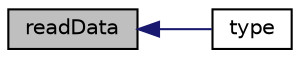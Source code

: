 digraph "readData"
{
  bgcolor="transparent";
  edge [fontname="Helvetica",fontsize="10",labelfontname="Helvetica",labelfontsize="10"];
  node [fontname="Helvetica",fontsize="10",shape=record];
  rankdir="LR";
  Node659 [label="readData",height=0.2,width=0.4,color="black", fillcolor="grey75", style="filled", fontcolor="black"];
  Node659 -> Node660 [dir="back",color="midnightblue",fontsize="10",style="solid",fontname="Helvetica"];
  Node660 [label="type",height=0.2,width=0.4,color="black",URL="$a24701.html#ad96049c6bc3bff103f3fb848232a42f7",tooltip="Runtime type name information. Use cloud type. "];
}
